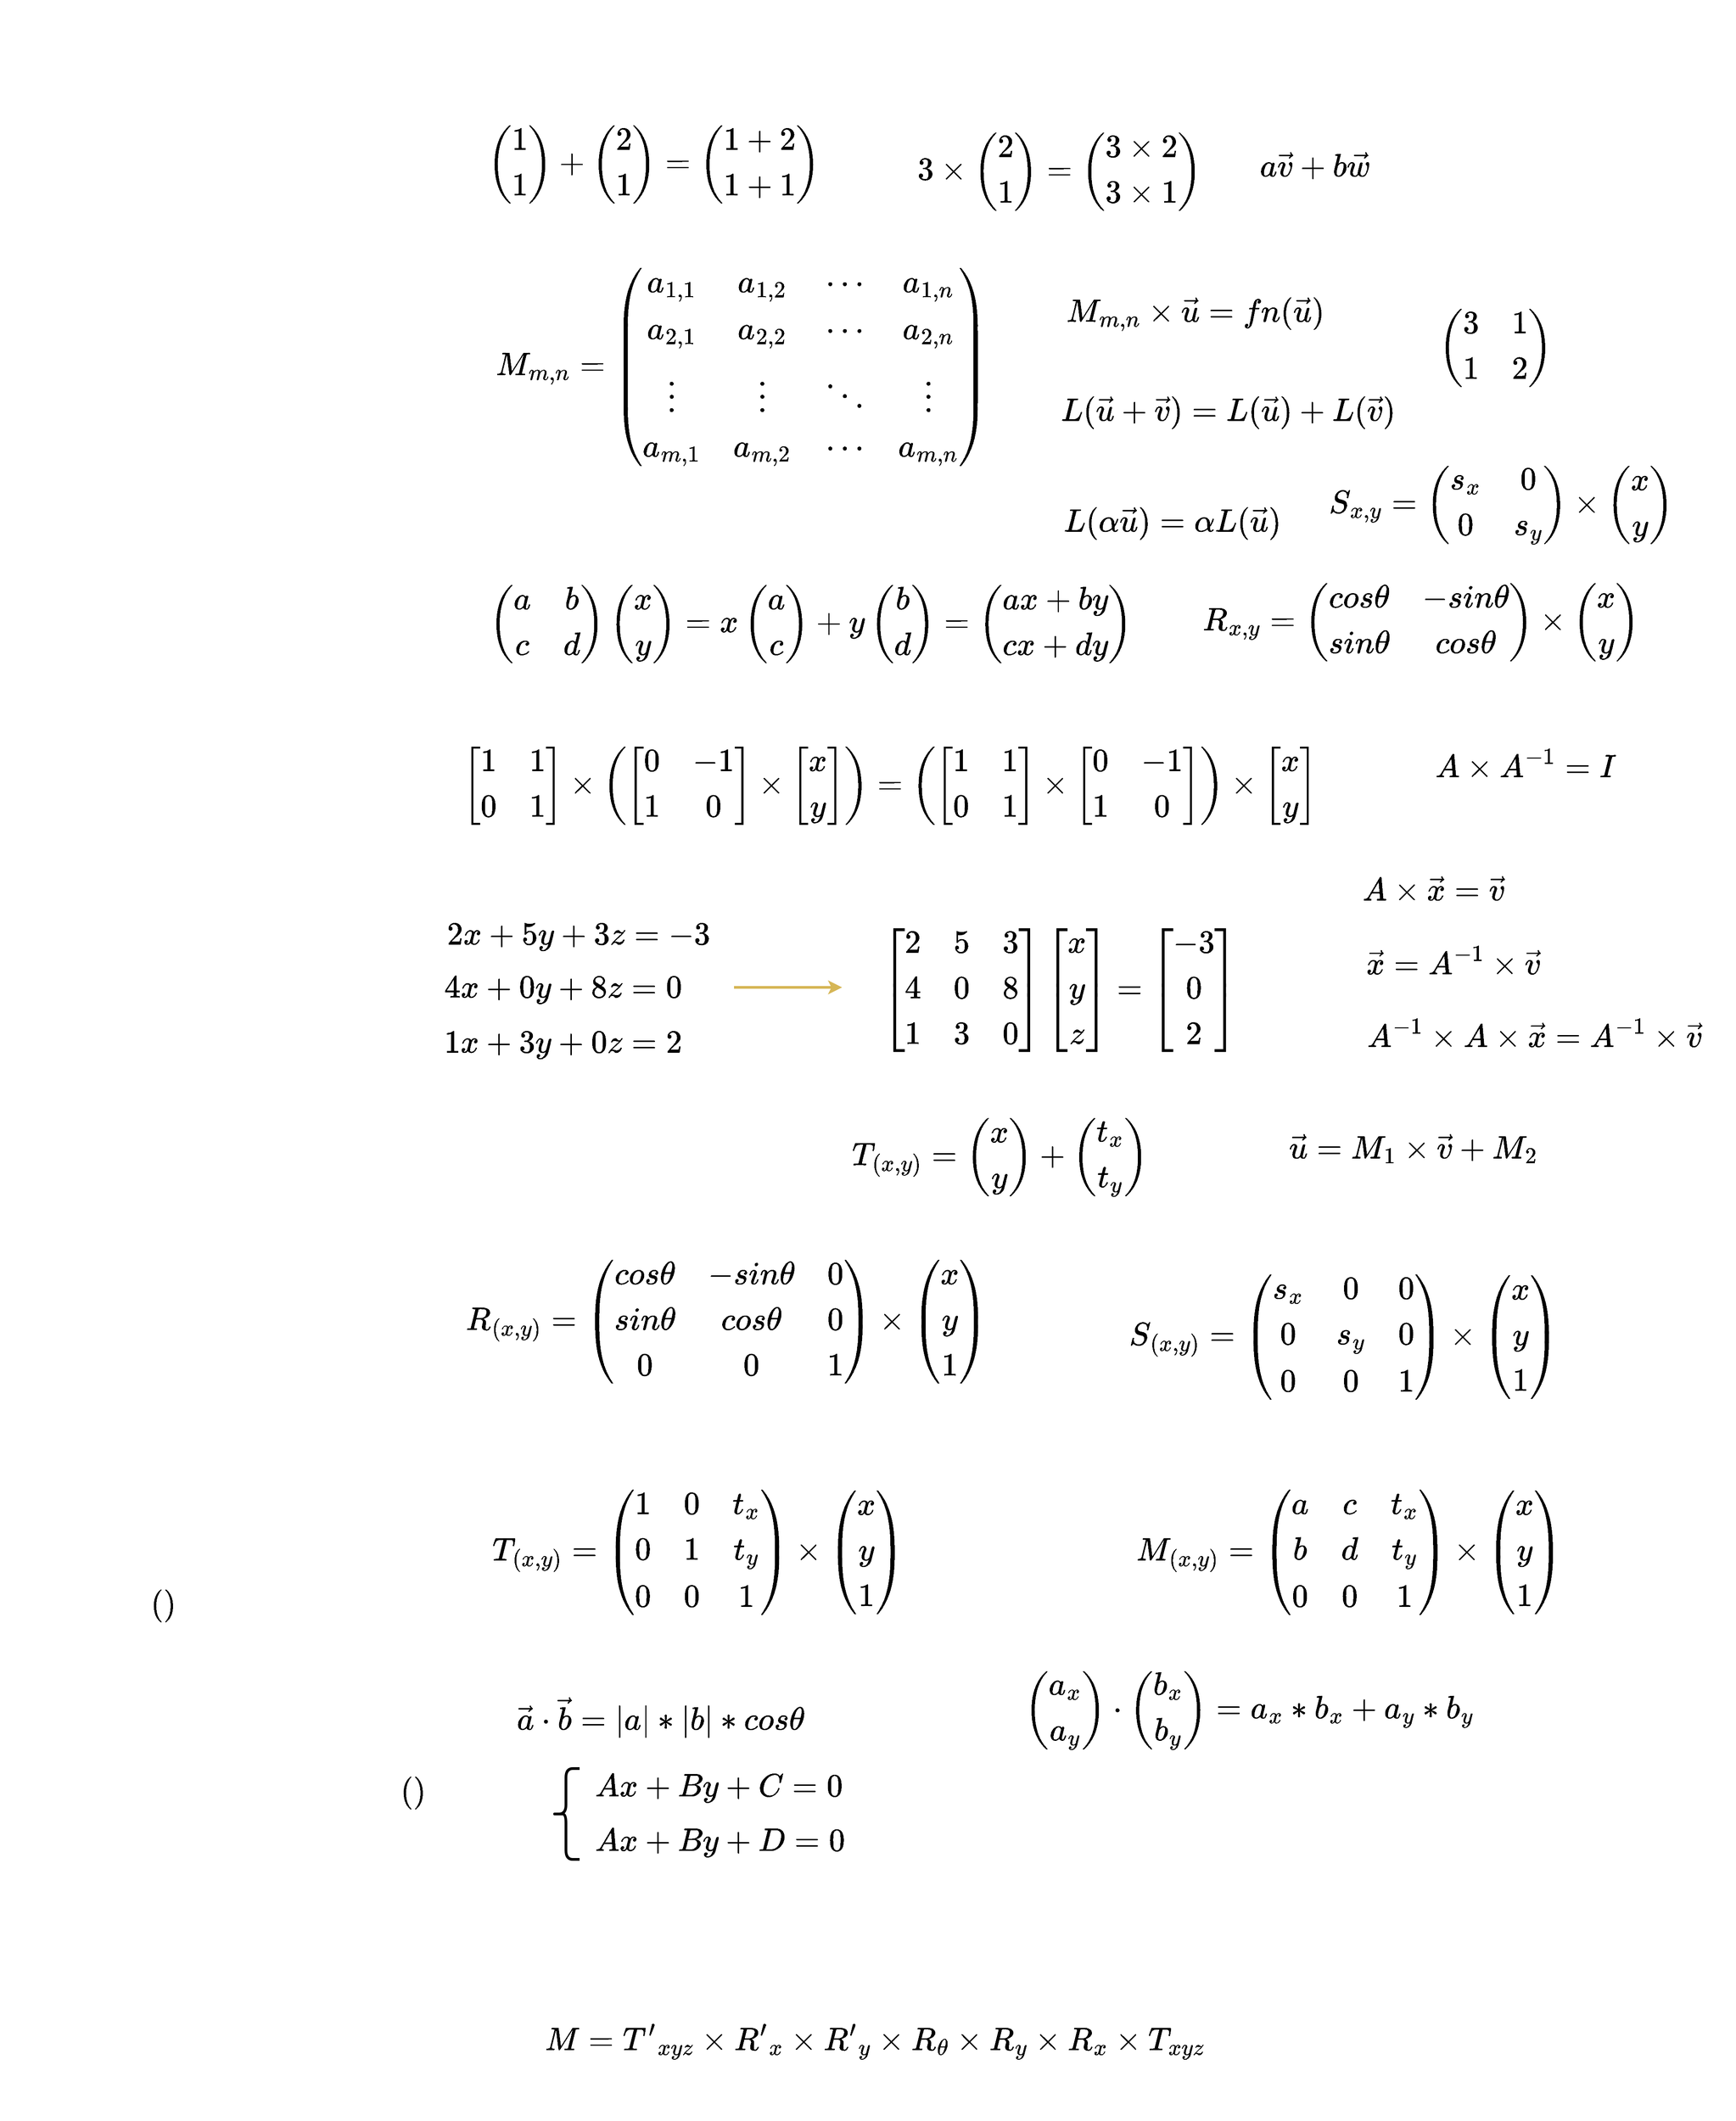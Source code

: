 <mxfile version="16.4.5" type="github">
  <diagram id="vk0mdWNgcAM2v0MkseZO" name="Page-1">
    <mxGraphModel dx="2226" dy="1226" grid="0" gridSize="10" guides="1" tooltips="1" connect="1" arrows="1" fold="1" page="0" pageScale="1" pageWidth="850" pageHeight="1100" math="1" shadow="0">
      <root>
        <mxCell id="0" />
        <mxCell id="1" parent="0" />
        <mxCell id="ynwGwAjY9VG2_DhMksf5-3" value="&lt;span style=&quot;font-size: 30px; background-color: rgb(255, 255, 255);&quot;&gt;$$&lt;br style=&quot;font-size: 30px;&quot;&gt;\begin{pmatrix}&lt;br style=&quot;font-size: 30px;&quot;&gt;1 \\&lt;br style=&quot;font-size: 30px;&quot;&gt;1&lt;br style=&quot;font-size: 30px;&quot;&gt;\end{pmatrix}+\begin{pmatrix}&lt;br style=&quot;font-size: 30px;&quot;&gt;2 \\&lt;br style=&quot;font-size: 30px;&quot;&gt;1&lt;br style=&quot;font-size: 30px;&quot;&gt;\end{pmatrix}=\begin{pmatrix}&lt;br style=&quot;font-size: 30px;&quot;&gt;1+2 \\&lt;br style=&quot;font-size: 30px;&quot;&gt;1+1&lt;br style=&quot;font-size: 30px;&quot;&gt;\end{pmatrix}$$&lt;br style=&quot;font-size: 30px;&quot;&gt;&lt;/span&gt;&lt;span style=&quot;font-size: 30px;&quot;&gt;&lt;br style=&quot;font-size: 30px;&quot;&gt;&lt;/span&gt;" style="text;html=1;strokeColor=none;fillColor=none;align=left;verticalAlign=middle;whiteSpace=wrap;rounded=0;fontColor=#000000;fontSize=30;" vertex="1" parent="1">
          <mxGeometry x="-72" y="-66" width="421" height="71" as="geometry" />
        </mxCell>
        <mxCell id="ynwGwAjY9VG2_DhMksf5-7" value="$$3 \times \begin{pmatrix}&lt;br&gt;2 \\ 1\end{pmatrix}=&lt;br&gt;\begin{pmatrix}&lt;br&gt;3 \times 2 \\ 3 \times 1\end{pmatrix}$$" style="text;html=1;strokeColor=none;fillColor=none;align=left;verticalAlign=top;whiteSpace=wrap;rounded=0;fontSize=30;fontColor=#000000;horizontal=1;" vertex="1" parent="1">
          <mxGeometry x="401" y="-138" width="370" height="174" as="geometry" />
        </mxCell>
        <mxCell id="ynwGwAjY9VG2_DhMksf5-10" value="$$ a \vec v + b \vec w&lt;br&gt;$$" style="text;html=1;strokeColor=none;fillColor=none;align=left;verticalAlign=top;whiteSpace=wrap;rounded=0;fontSize=30;fontColor=#000000;" vertex="1" parent="1">
          <mxGeometry x="778" y="-120" width="152" height="107" as="geometry" />
        </mxCell>
        <mxCell id="ynwGwAjY9VG2_DhMksf5-13" value="$$M_{m,n} =&lt;br&gt; \begin{pmatrix}&lt;br&gt;  a_{1,1} &amp;amp; a_{1,2} &amp;amp; \cdots &amp;amp; a_{1,n} \\&lt;br&gt;  a_{2,1} &amp;amp; a_{2,2} &amp;amp; \cdots &amp;amp; a_{2,n} \\&lt;br&gt;  \vdots  &amp;amp; \vdots  &amp;amp; \ddots &amp;amp; \vdots  \\&lt;br&gt;  a_{m,1} &amp;amp; a_{m,2} &amp;amp; \cdots &amp;amp; a_{m,n}&lt;br&gt; \end{pmatrix}$$" style="text;html=1;spacing=5;spacingTop=-10;whiteSpace=wrap;overflow=hidden;fillColor=none;strokeColor=none;shadow=0;rounded=0;verticalAlign=middle;fontSize=30;" vertex="1" parent="1">
          <mxGeometry x="-66" y="-2" width="584" height="327" as="geometry" />
        </mxCell>
        <mxCell id="ynwGwAjY9VG2_DhMksf5-15" value="$$&lt;br&gt;M_{m,n} \times \vec u = fn(\vec u)&lt;br&gt;$$" style="text;html=1;strokeColor=none;fillColor=none;align=left;verticalAlign=top;whiteSpace=wrap;rounded=0;fontSize=30;fontColor=#000000;" vertex="1" parent="1">
          <mxGeometry x="565" y="40" width="305" height="111" as="geometry" />
        </mxCell>
        <mxCell id="ynwGwAjY9VG2_DhMksf5-17" value="$$&lt;br&gt;L(\vec u + \vec v)=L(\vec u)+L(\vec v)&lt;br&gt;$$" style="text;html=1;strokeColor=none;fillColor=none;align=left;verticalAlign=top;whiteSpace=wrap;rounded=0;fontSize=30;fontColor=#000000;" vertex="1" parent="1">
          <mxGeometry x="559" y="149" width="400" height="113" as="geometry" />
        </mxCell>
        <mxCell id="ynwGwAjY9VG2_DhMksf5-18" value="$$&lt;br&gt;L(\alpha \vec u)=\alpha L(\vec u)&lt;br&gt;$$" style="text;html=1;strokeColor=none;fillColor=none;align=left;verticalAlign=top;whiteSpace=wrap;rounded=0;fontSize=30;fontColor=#000000;" vertex="1" parent="1">
          <mxGeometry x="562" y="271" width="263" height="111" as="geometry" />
        </mxCell>
        <mxCell id="ynwGwAjY9VG2_DhMksf5-19" value="$$&lt;br&gt;\begin{pmatrix}&lt;br&gt;3 &amp;amp; 1 \\&lt;br&gt;1 &amp;amp; 2&lt;br&gt;\end{pmatrix}&lt;br&gt;$$" style="text;html=1;strokeColor=none;fillColor=none;align=center;verticalAlign=middle;whiteSpace=wrap;rounded=0;fontSize=30;fontColor=#000000;" vertex="1" parent="1">
          <mxGeometry x="965" y="77" width="148" height="118" as="geometry" />
        </mxCell>
        <mxCell id="ynwGwAjY9VG2_DhMksf5-22" value="$$&lt;br&gt;\begin{pmatrix}a &amp;amp; b \\ c &amp;amp; d\end{pmatrix}&lt;br&gt;\begin{pmatrix}x \\ y\end{pmatrix}=&lt;br&gt;x\begin{pmatrix}a \\ c\end{pmatrix}+&lt;br&gt;y\begin{pmatrix}b \\ d\end{pmatrix}=&lt;br&gt;\begin{pmatrix}ax + by \\ cx + dy\end{pmatrix}&lt;br&gt;$$" style="text;html=1;strokeColor=none;fillColor=none;align=center;verticalAlign=middle;whiteSpace=wrap;rounded=0;fontSize=30;fontColor=#000000;" vertex="1" parent="1">
          <mxGeometry x="-114" y="372" width="800" height="135" as="geometry" />
        </mxCell>
        <mxCell id="ynwGwAjY9VG2_DhMksf5-23" value="$$&lt;br&gt;S_{x,y}=&lt;br&gt;\begin{pmatrix}&lt;br&gt;s_x &amp;amp; 0 \\ 0 &amp;amp; s_y&lt;br&gt;\end{pmatrix}\times&lt;br&gt;\begin{pmatrix}x \\ y\end{pmatrix}&lt;br&gt;$$" style="text;html=1;strokeColor=none;fillColor=none;align=center;verticalAlign=middle;whiteSpace=wrap;rounded=0;fontSize=30;fontColor=#000000;" vertex="1" parent="1">
          <mxGeometry x="866" y="195" width="359" height="225" as="geometry" />
        </mxCell>
        <mxCell id="ynwGwAjY9VG2_DhMksf5-25" value="$$&lt;br&gt;\begin{pmatrix}&lt;br&gt;\end{pmatrix}&lt;br&gt;$$" style="text;html=1;strokeColor=none;fillColor=none;align=center;verticalAlign=middle;whiteSpace=wrap;rounded=0;fontSize=30;fontColor=#000000;" vertex="1" parent="1">
          <mxGeometry x="-607" y="1407" width="359" height="225" as="geometry" />
        </mxCell>
        <mxCell id="ynwGwAjY9VG2_DhMksf5-27" value="$$&lt;br&gt;R_{x,y}=&lt;br&gt;\begin{pmatrix}&lt;br&gt;cos\theta &amp;amp; -sin\theta \\&lt;br&gt;sin\theta &amp;amp; cos\theta&lt;br&gt;\end{pmatrix}\times&lt;br&gt;\begin{pmatrix}&lt;br&gt;x \\ y&lt;br&gt;\end{pmatrix}&lt;br&gt;$$" style="text;html=1;strokeColor=none;fillColor=none;align=center;verticalAlign=middle;whiteSpace=wrap;rounded=0;fontSize=30;fontColor=#000000;" vertex="1" parent="1">
          <mxGeometry x="778" y="325" width="359" height="225" as="geometry" />
        </mxCell>
        <mxCell id="ynwGwAjY9VG2_DhMksf5-28" value="$$&lt;br&gt;\begin{bmatrix}1&amp;amp;1\\0&amp;amp;1\end{bmatrix}\times&lt;br&gt;\left(\begin{bmatrix}0&amp;amp;-1\\1&amp;amp;0\end{bmatrix}\times&lt;br&gt;\begin{bmatrix}x\\y\end{bmatrix}\right)=&lt;br&gt;\left(\begin{bmatrix}1&amp;amp;1\\0&amp;amp;1\end{bmatrix}\times&lt;br&gt;\begin{bmatrix}0&amp;amp;-1\\1&amp;amp;0\end{bmatrix}\right)\times&lt;br&gt;\begin{bmatrix}x\\y\end{bmatrix}&lt;br&gt;$$" style="text;html=1;strokeColor=none;fillColor=none;align=center;verticalAlign=middle;whiteSpace=wrap;rounded=0;fontSize=30;fontColor=#000000;" vertex="1" parent="1">
          <mxGeometry x="-117" y="505" width="980" height="225" as="geometry" />
        </mxCell>
        <mxCell id="ynwGwAjY9VG2_DhMksf5-30" value="$$A \times A^{-1}=I$$" style="text;html=1;strokeColor=none;fillColor=none;align=center;verticalAlign=middle;whiteSpace=wrap;rounded=0;fontSize=30;fontColor=#000000;" vertex="1" parent="1">
          <mxGeometry x="935" y="548" width="274" height="96" as="geometry" />
        </mxCell>
        <mxCell id="ynwGwAjY9VG2_DhMksf5-31" value="$$2x+5y+3z=-3$$" style="text;html=1;strokeColor=none;fillColor=none;align=left;verticalAlign=middle;whiteSpace=wrap;rounded=0;fontSize=30;fontColor=#000000;" vertex="1" parent="1">
          <mxGeometry x="-117" y="762" width="320" height="40" as="geometry" />
        </mxCell>
        <mxCell id="ynwGwAjY9VG2_DhMksf5-32" value="$$4x+0y+8z=0$$" style="text;html=1;strokeColor=none;fillColor=none;align=left;verticalAlign=middle;whiteSpace=wrap;rounded=0;fontSize=30;fontColor=#000000;" vertex="1" parent="1">
          <mxGeometry x="-120" y="820" width="320" height="41" as="geometry" />
        </mxCell>
        <mxCell id="ynwGwAjY9VG2_DhMksf5-33" value="$$1x+3y+0z=2$$" style="text;html=1;strokeColor=none;fillColor=none;align=left;verticalAlign=middle;whiteSpace=wrap;rounded=0;fontSize=30;fontColor=#000000;" vertex="1" parent="1">
          <mxGeometry x="-120" y="880" width="310" height="41" as="geometry" />
        </mxCell>
        <mxCell id="ynwGwAjY9VG2_DhMksf5-34" value="$$&lt;br&gt;\begin{bmatrix}&lt;br&gt;2&amp;amp;5&amp;amp;3\\4&amp;amp;0&amp;amp;8\\1&amp;amp;3&amp;amp;0&lt;br&gt;\end{bmatrix}&lt;br&gt;\begin{bmatrix}&lt;br&gt;x\\y\\z&lt;br&gt;\end{bmatrix}=&lt;br&gt;\begin{bmatrix}&lt;br&gt;-3\\0\\2&lt;br&gt;\end{bmatrix}&lt;br&gt;$$" style="text;html=1;strokeColor=none;fillColor=none;align=center;verticalAlign=middle;whiteSpace=wrap;rounded=0;fontSize=30;fontColor=#000000;" vertex="1" parent="1">
          <mxGeometry x="380" y="730" width="359" height="225" as="geometry" />
        </mxCell>
        <mxCell id="ynwGwAjY9VG2_DhMksf5-35" value="" style="endArrow=classic;html=1;rounded=0;fontSize=30;fontColor=#000000;strokeWidth=3;fillColor=#fff2cc;strokeColor=#d6b656;" edge="1" parent="1">
          <mxGeometry width="50" height="50" relative="1" as="geometry">
            <mxPoint x="201" y="840" as="sourcePoint" />
            <mxPoint x="320" y="840" as="targetPoint" />
          </mxGeometry>
        </mxCell>
        <mxCell id="ynwGwAjY9VG2_DhMksf5-36" value="$$A \times \vec x = \vec v$$" style="text;html=1;strokeColor=none;fillColor=none;align=center;verticalAlign=middle;whiteSpace=wrap;rounded=0;fontSize=30;fontColor=#000000;" vertex="1" parent="1">
          <mxGeometry x="871" y="713" width="201" height="40" as="geometry" />
        </mxCell>
        <mxCell id="ynwGwAjY9VG2_DhMksf5-37" value="$$A^{-1} \times A \times \vec x = A^{-1} \times \vec v$$" style="text;html=1;strokeColor=none;fillColor=none;align=center;verticalAlign=middle;whiteSpace=wrap;rounded=0;fontSize=30;fontColor=#000000;" vertex="1" parent="1">
          <mxGeometry x="861" y="873" width="442" height="40" as="geometry" />
        </mxCell>
        <mxCell id="ynwGwAjY9VG2_DhMksf5-38" value="$$\vec x = A^{-1} \times \vec v$$" style="text;html=1;strokeColor=none;fillColor=none;align=center;verticalAlign=middle;whiteSpace=wrap;rounded=0;fontSize=30;fontColor=#000000;" vertex="1" parent="1">
          <mxGeometry x="871" y="793" width="244" height="40" as="geometry" />
        </mxCell>
        <mxCell id="ynwGwAjY9VG2_DhMksf5-39" value="$$&lt;br&gt;T_{(x,y)}=&lt;br&gt;\begin{pmatrix}x\\y\end{pmatrix}+&lt;br&gt;\begin{pmatrix}t_x\\t_y\end{pmatrix}&lt;br&gt;$$" style="text;html=1;strokeColor=none;fillColor=none;align=center;verticalAlign=middle;whiteSpace=wrap;rounded=0;fontSize=30;fontColor=#000000;" vertex="1" parent="1">
          <mxGeometry x="284" y="958" width="420" height="136" as="geometry" />
        </mxCell>
        <mxCell id="ynwGwAjY9VG2_DhMksf5-40" value="$$&lt;br&gt;\vec u=M_1 \times \vec v + M_2&lt;br&gt;$$" style="text;html=1;strokeColor=none;fillColor=none;align=center;verticalAlign=middle;whiteSpace=wrap;rounded=0;fontSize=30;fontColor=#000000;" vertex="1" parent="1">
          <mxGeometry x="739" y="949" width="420" height="136" as="geometry" />
        </mxCell>
        <mxCell id="ynwGwAjY9VG2_DhMksf5-41" value="$$&lt;br&gt;R_{(x,y)}=&lt;br&gt;\begin{pmatrix}&lt;br&gt;cos\theta&amp;amp;-sin\theta&amp;amp;0\\&lt;br&gt;sin\theta&amp;amp;cos\theta&amp;amp;0\\&lt;br&gt;0&amp;amp;0&amp;amp;1&lt;br&gt;\end{pmatrix} \times&lt;br&gt;\begin{pmatrix}&lt;br&gt;x\\y\\1&lt;br&gt;\end{pmatrix}&lt;br&gt;$$" style="text;html=1;strokeColor=none;fillColor=none;align=center;verticalAlign=middle;whiteSpace=wrap;rounded=0;fontSize=30;fontColor=#000000;" vertex="1" parent="1">
          <mxGeometry x="-146" y="1111" width="679" height="194" as="geometry" />
        </mxCell>
        <mxCell id="ynwGwAjY9VG2_DhMksf5-42" value="$$&lt;br&gt;S_{(x,y)}=&lt;br&gt;\begin{pmatrix}&lt;br&gt;s_x&amp;amp;0&amp;amp;0\\&lt;br&gt;0&amp;amp;s_y&amp;amp;0\\&lt;br&gt;0&amp;amp;0&amp;amp;1&lt;br&gt;\end{pmatrix} \times&lt;br&gt;\begin{pmatrix}&lt;br&gt;x\\y\\1&lt;br&gt;\end{pmatrix}&lt;br&gt;$$" style="text;html=1;strokeColor=none;fillColor=none;align=center;verticalAlign=middle;whiteSpace=wrap;rounded=0;fontSize=30;fontColor=#000000;" vertex="1" parent="1">
          <mxGeometry x="533" y="1127" width="679" height="194" as="geometry" />
        </mxCell>
        <mxCell id="ynwGwAjY9VG2_DhMksf5-43" value="$$&lt;br&gt;T_{(x,y)}=&lt;br&gt;\begin{pmatrix}&lt;br&gt;1&amp;amp;0&amp;amp;t_x\\&lt;br&gt;0&amp;amp;1&amp;amp;t_y\\&lt;br&gt;0&amp;amp;0&amp;amp;1&lt;br&gt;\end{pmatrix} \times&lt;br&gt;\begin{pmatrix}&lt;br&gt;x\\y\\1&lt;br&gt;\end{pmatrix}&lt;br&gt;$$" style="text;html=1;strokeColor=none;fillColor=none;align=center;verticalAlign=middle;whiteSpace=wrap;rounded=0;fontSize=30;fontColor=#000000;" vertex="1" parent="1">
          <mxGeometry x="-178" y="1364" width="679" height="194" as="geometry" />
        </mxCell>
        <mxCell id="ynwGwAjY9VG2_DhMksf5-44" value="$$&lt;br&gt;M_{(x,y)}=&lt;br&gt;\begin{pmatrix}&lt;br&gt;a&amp;amp;c&amp;amp;t_x\\&lt;br&gt;b&amp;amp;d&amp;amp;t_y\\&lt;br&gt;0&amp;amp;0&amp;amp;1&lt;br&gt;\end{pmatrix} \times&lt;br&gt;\begin{pmatrix}&lt;br&gt;x\\y\\1&lt;br&gt;\end{pmatrix}&lt;br&gt;$$" style="text;html=1;strokeColor=none;fillColor=none;align=center;verticalAlign=middle;whiteSpace=wrap;rounded=0;fontSize=30;fontColor=#000000;" vertex="1" parent="1">
          <mxGeometry x="539" y="1364" width="679" height="194" as="geometry" />
        </mxCell>
        <mxCell id="ynwGwAjY9VG2_DhMksf5-45" value="$$\vec a \cdot \vec b = \lvert a \rvert * \lvert b \rvert * cos\theta$$" style="text;html=1;strokeColor=none;fillColor=none;align=center;verticalAlign=middle;whiteSpace=wrap;rounded=0;fontSize=30;fontColor=#000000;" vertex="1" parent="1">
          <mxGeometry x="-69" y="1590" width="378" height="103" as="geometry" />
        </mxCell>
        <mxCell id="ynwGwAjY9VG2_DhMksf5-46" value="$$&lt;br&gt;\begin{pmatrix}a_x\\a_y\end{pmatrix} \cdot&lt;br&gt;\begin{pmatrix}b_x\\b_y\end{pmatrix} =&amp;nbsp;&lt;br&gt;a_x * b_x + a_y * b_y&lt;br&gt;$$" style="text;html=1;strokeColor=none;fillColor=none;align=center;verticalAlign=middle;whiteSpace=wrap;rounded=0;fontSize=30;fontColor=#000000;" vertex="1" parent="1">
          <mxGeometry x="433" y="1522" width="670" height="225" as="geometry" />
        </mxCell>
        <mxCell id="ynwGwAjY9VG2_DhMksf5-47" value="$$Ax + By + C = 0$$" style="text;html=1;strokeColor=none;fillColor=none;align=left;verticalAlign=middle;whiteSpace=wrap;rounded=0;fontSize=30;fontColor=#000000;" vertex="1" parent="1">
          <mxGeometry x="46" y="1700" width="424" height="40" as="geometry" />
        </mxCell>
        <mxCell id="ynwGwAjY9VG2_DhMksf5-48" value="$$Ax + By + D = 0$$" style="text;html=1;strokeColor=none;fillColor=none;align=left;verticalAlign=middle;whiteSpace=wrap;rounded=0;fontSize=30;fontColor=#000000;" vertex="1" parent="1">
          <mxGeometry x="46" y="1760" width="424" height="40" as="geometry" />
        </mxCell>
        <mxCell id="ynwGwAjY9VG2_DhMksf5-49" value="$$\left(\right)$$" style="text;html=1;strokeColor=none;fillColor=none;align=center;verticalAlign=middle;whiteSpace=wrap;rounded=0;fontSize=30;fontColor=#000000;" vertex="1" parent="1">
          <mxGeometry x="-257" y="1656" width="210" height="140" as="geometry" />
        </mxCell>
        <mxCell id="ynwGwAjY9VG2_DhMksf5-50" value="" style="shape=curlyBracket;whiteSpace=wrap;html=1;rounded=1;fontSize=30;fontColor=#000000;strokeWidth=3;" vertex="1" parent="1">
          <mxGeometry x="1" y="1700" width="30" height="100" as="geometry" />
        </mxCell>
        <mxCell id="ynwGwAjY9VG2_DhMksf5-54" value="$$ M = {T&#39;}_{xyz} \times {R&#39;}_x \times {R&#39;}_y \times R_{\theta} \times R_y \times R_x \times T_{xyz}$$" style="text;html=1;strokeColor=none;fillColor=none;align=center;verticalAlign=middle;whiteSpace=wrap;rounded=0;fontSize=30;fontColor=#000000;" vertex="1" parent="1">
          <mxGeometry x="-81" y="1912" width="874" height="175" as="geometry" />
        </mxCell>
      </root>
    </mxGraphModel>
  </diagram>
</mxfile>
